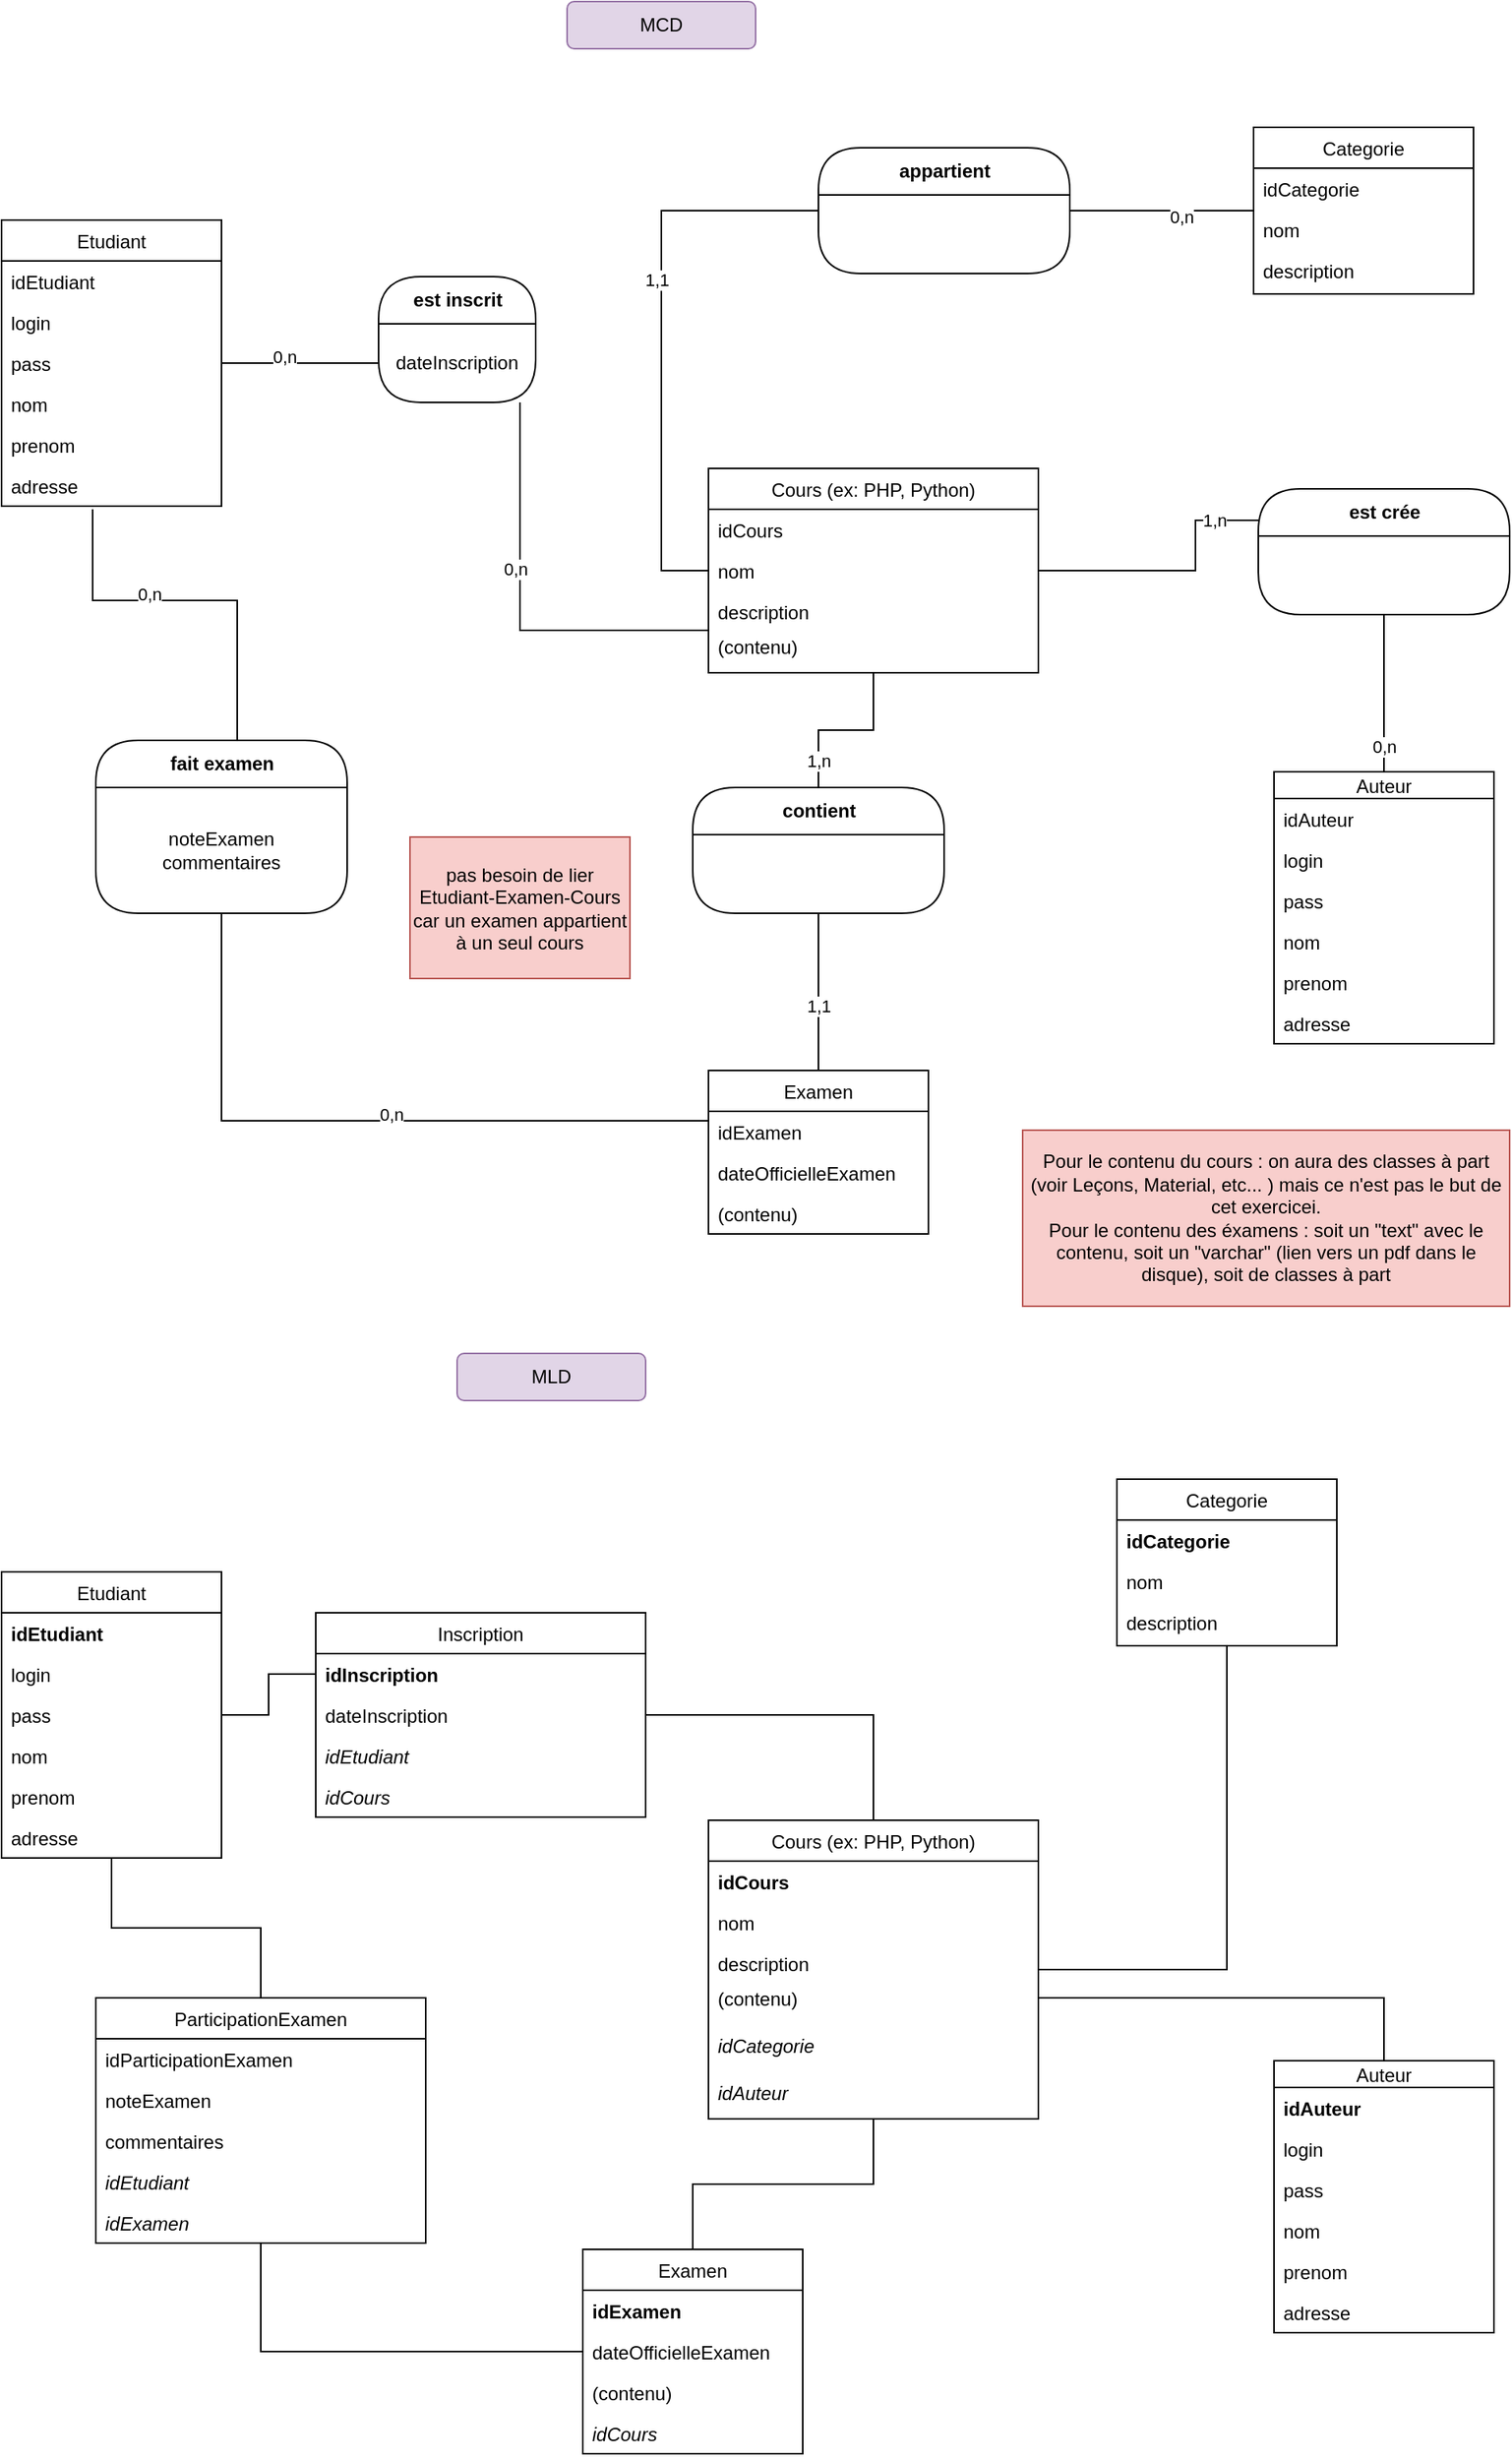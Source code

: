 <mxfile version="13.3.5" type="device"><diagram id="swlAfSubF4snwdrS_V_R" name="Page-1"><mxGraphModel dx="1024" dy="592" grid="1" gridSize="10" guides="1" tooltips="1" connect="1" arrows="1" fold="1" page="1" pageScale="1" pageWidth="827" pageHeight="1169" math="0" shadow="0"><root><mxCell id="0"/><mxCell id="1" parent="0"/><mxCell id="byrTLffIaPx_7mWtI4cH-15" style="edgeStyle=orthogonalEdgeStyle;rounded=0;orthogonalLoop=1;jettySize=auto;html=1;endArrow=none;endFill=0;" parent="1" source="byrTLffIaPx_7mWtI4cH-1" target="byrTLffIaPx_7mWtI4cH-13" edge="1"><mxGeometry relative="1" as="geometry"/></mxCell><mxCell id="byrTLffIaPx_7mWtI4cH-18" value="0,n" style="edgeLabel;html=1;align=center;verticalAlign=middle;resizable=0;points=[];" parent="byrTLffIaPx_7mWtI4cH-15" vertex="1" connectable="0"><mxGeometry x="-0.214" y="4" relative="1" as="geometry"><mxPoint as="offset"/></mxGeometry></mxCell><mxCell id="byrTLffIaPx_7mWtI4cH-40" style="edgeStyle=orthogonalEdgeStyle;rounded=0;orthogonalLoop=1;jettySize=auto;html=1;entryX=1;entryY=0.5;entryDx=0;entryDy=0;endArrow=none;endFill=0;" parent="1" source="EvRIWzelWmG3uLRcyJ8q-20" target="byrTLffIaPx_7mWtI4cH-37" edge="1"><mxGeometry relative="1" as="geometry"><mxPoint x="630" y="429" as="sourcePoint"/><Array as="points"><mxPoint x="790" y="360"/><mxPoint x="790" y="392"/></Array></mxGeometry></mxCell><mxCell id="byrTLffIaPx_7mWtI4cH-53" value="1,n" style="edgeLabel;html=1;align=center;verticalAlign=middle;resizable=0;points=[];" parent="byrTLffIaPx_7mWtI4cH-40" vertex="1" connectable="0"><mxGeometry x="-0.673" relative="1" as="geometry"><mxPoint as="offset"/></mxGeometry></mxCell><mxCell id="EvRIWzelWmG3uLRcyJ8q-11" value="appartient" style="swimlane;html=1;fontStyle=1;align=center;verticalAlign=middle;childLayout=stackLayout;horizontal=1;startSize=30;horizontalStack=0;resizeParent=0;resizeLast=1;container=0;fontColor=#000000;collapsible=0;rounded=1;arcSize=30;swimlaneFillColor=#FFFFFF;dropTarget=0;fillColor=#FFFFFF;" parent="1" vertex="1"><mxGeometry x="550" y="123" width="160" height="80" as="geometry"/></mxCell><mxCell id="EvRIWzelWmG3uLRcyJ8q-2" value="Categorie" style="swimlane;fontStyle=0;childLayout=stackLayout;horizontal=1;startSize=26;fillColor=none;horizontalStack=0;resizeParent=1;resizeParentMax=0;resizeLast=0;collapsible=1;marginBottom=0;strokeColor=#000000;" parent="1" vertex="1"><mxGeometry x="827" y="110" width="140" height="106" as="geometry"/></mxCell><mxCell id="EvRIWzelWmG3uLRcyJ8q-3" value="idCategorie" style="text;strokeColor=none;fillColor=none;align=left;verticalAlign=top;spacingLeft=4;spacingRight=4;overflow=hidden;rotatable=0;points=[[0,0.5],[1,0.5]];portConstraint=eastwest;" parent="EvRIWzelWmG3uLRcyJ8q-2" vertex="1"><mxGeometry y="26" width="140" height="26" as="geometry"/></mxCell><mxCell id="EvRIWzelWmG3uLRcyJ8q-4" value="nom&#10;" style="text;strokeColor=none;fillColor=none;align=left;verticalAlign=top;spacingLeft=4;spacingRight=4;overflow=hidden;rotatable=0;points=[[0,0.5],[1,0.5]];portConstraint=eastwest;" parent="EvRIWzelWmG3uLRcyJ8q-2" vertex="1"><mxGeometry y="52" width="140" height="26" as="geometry"/></mxCell><mxCell id="EvRIWzelWmG3uLRcyJ8q-5" value="description" style="text;strokeColor=none;fillColor=none;align=left;verticalAlign=top;spacingLeft=4;spacingRight=4;overflow=hidden;rotatable=0;points=[[0,0.5],[1,0.5]];portConstraint=eastwest;" parent="EvRIWzelWmG3uLRcyJ8q-2" vertex="1"><mxGeometry y="78" width="140" height="28" as="geometry"/></mxCell><mxCell id="byrTLffIaPx_7mWtI4cH-61" style="edgeStyle=orthogonalEdgeStyle;rounded=0;orthogonalLoop=1;jettySize=auto;html=1;endArrow=none;endFill=0;" parent="1" source="byrTLffIaPx_7mWtI4cH-13" target="byrTLffIaPx_7mWtI4cH-36" edge="1"><mxGeometry relative="1" as="geometry"><Array as="points"><mxPoint x="360" y="430"/></Array></mxGeometry></mxCell><mxCell id="byrTLffIaPx_7mWtI4cH-62" value="0,n" style="edgeLabel;html=1;align=center;verticalAlign=middle;resizable=0;points=[];" parent="byrTLffIaPx_7mWtI4cH-61" vertex="1" connectable="0"><mxGeometry x="-0.199" y="-3" relative="1" as="geometry"><mxPoint as="offset"/></mxGeometry></mxCell><mxCell id="m_fleT36D6ojKhxi2ubA-2" style="edgeStyle=orthogonalEdgeStyle;rounded=0;orthogonalLoop=1;jettySize=auto;html=1;endArrow=none;endFill=0;" parent="1" source="EvRIWzelWmG3uLRcyJ8q-15" target="EvRIWzelWmG3uLRcyJ8q-20" edge="1"><mxGeometry relative="1" as="geometry"><mxPoint x="820" y="416" as="sourcePoint"/><mxPoint x="740" y="429" as="targetPoint"/></mxGeometry></mxCell><mxCell id="m_fleT36D6ojKhxi2ubA-4" value="0,n" style="edgeLabel;html=1;align=center;verticalAlign=middle;resizable=0;points=[];" parent="m_fleT36D6ojKhxi2ubA-2" vertex="1" connectable="0"><mxGeometry x="-0.673" relative="1" as="geometry"><mxPoint as="offset"/></mxGeometry></mxCell><mxCell id="EvRIWzelWmG3uLRcyJ8q-9" style="edgeStyle=orthogonalEdgeStyle;rounded=0;orthogonalLoop=1;jettySize=auto;html=1;endArrow=none;endFill=0;" parent="1" source="EvRIWzelWmG3uLRcyJ8q-2" target="EvRIWzelWmG3uLRcyJ8q-11" edge="1"><mxGeometry relative="1" as="geometry"><mxPoint x="595" y="95" as="sourcePoint"/><mxPoint x="735" y="165" as="targetPoint"/></mxGeometry></mxCell><mxCell id="EvRIWzelWmG3uLRcyJ8q-10" value="0,n" style="edgeLabel;html=1;align=center;verticalAlign=middle;resizable=0;points=[];" parent="EvRIWzelWmG3uLRcyJ8q-9" vertex="1" connectable="0"><mxGeometry x="-0.214" y="4" relative="1" as="geometry"><mxPoint as="offset"/></mxGeometry></mxCell><mxCell id="EvRIWzelWmG3uLRcyJ8q-13" style="edgeStyle=orthogonalEdgeStyle;rounded=0;orthogonalLoop=1;jettySize=auto;html=1;endArrow=none;endFill=0;" parent="1" source="EvRIWzelWmG3uLRcyJ8q-11" target="byrTLffIaPx_7mWtI4cH-36" edge="1"><mxGeometry relative="1" as="geometry"><mxPoint x="792.06" y="307.99" as="targetPoint"/><mxPoint x="490" y="140" as="sourcePoint"/><Array as="points"><mxPoint x="450" y="163"/></Array></mxGeometry></mxCell><mxCell id="EvRIWzelWmG3uLRcyJ8q-14" value="1,1" style="edgeLabel;html=1;align=center;verticalAlign=middle;resizable=0;points=[];" parent="EvRIWzelWmG3uLRcyJ8q-13" vertex="1" connectable="0"><mxGeometry x="-0.199" y="-3" relative="1" as="geometry"><mxPoint as="offset"/></mxGeometry></mxCell><mxCell id="byrTLffIaPx_7mWtI4cH-1" value="Etudiant" style="swimlane;fontStyle=0;childLayout=stackLayout;horizontal=1;startSize=26;fillColor=none;horizontalStack=0;resizeParent=1;resizeParentMax=0;resizeLast=0;collapsible=1;marginBottom=0;" parent="1" vertex="1"><mxGeometry x="30" y="169" width="140" height="182" as="geometry"/></mxCell><mxCell id="byrTLffIaPx_7mWtI4cH-2" value="idEtudiant" style="text;strokeColor=none;fillColor=none;align=left;verticalAlign=top;spacingLeft=4;spacingRight=4;overflow=hidden;rotatable=0;points=[[0,0.5],[1,0.5]];portConstraint=eastwest;" parent="byrTLffIaPx_7mWtI4cH-1" vertex="1"><mxGeometry y="26" width="140" height="26" as="geometry"/></mxCell><mxCell id="EvRIWzelWmG3uLRcyJ8q-23" value="login" style="text;strokeColor=none;fillColor=none;align=left;verticalAlign=top;spacingLeft=4;spacingRight=4;overflow=hidden;rotatable=0;points=[[0,0.5],[1,0.5]];portConstraint=eastwest;" parent="byrTLffIaPx_7mWtI4cH-1" vertex="1"><mxGeometry y="52" width="140" height="26" as="geometry"/></mxCell><mxCell id="EvRIWzelWmG3uLRcyJ8q-24" value="pass&#10;" style="text;strokeColor=none;fillColor=none;align=left;verticalAlign=top;spacingLeft=4;spacingRight=4;overflow=hidden;rotatable=0;points=[[0,0.5],[1,0.5]];portConstraint=eastwest;" parent="byrTLffIaPx_7mWtI4cH-1" vertex="1"><mxGeometry y="78" width="140" height="26" as="geometry"/></mxCell><mxCell id="byrTLffIaPx_7mWtI4cH-9" value="nom" style="text;strokeColor=none;fillColor=none;align=left;verticalAlign=top;spacingLeft=4;spacingRight=4;overflow=hidden;rotatable=0;points=[[0,0.5],[1,0.5]];portConstraint=eastwest;" parent="byrTLffIaPx_7mWtI4cH-1" vertex="1"><mxGeometry y="104" width="140" height="26" as="geometry"/></mxCell><mxCell id="byrTLffIaPx_7mWtI4cH-3" value="prenom" style="text;strokeColor=none;fillColor=none;align=left;verticalAlign=top;spacingLeft=4;spacingRight=4;overflow=hidden;rotatable=0;points=[[0,0.5],[1,0.5]];portConstraint=eastwest;" parent="byrTLffIaPx_7mWtI4cH-1" vertex="1"><mxGeometry y="130" width="140" height="26" as="geometry"/></mxCell><mxCell id="byrTLffIaPx_7mWtI4cH-4" value="adresse" style="text;strokeColor=none;fillColor=none;align=left;verticalAlign=top;spacingLeft=4;spacingRight=4;overflow=hidden;rotatable=0;points=[[0,0.5],[1,0.5]];portConstraint=eastwest;" parent="byrTLffIaPx_7mWtI4cH-1" vertex="1"><mxGeometry y="156" width="140" height="26" as="geometry"/></mxCell><mxCell id="qUJ9Lxqkt4SE18Bh-Qb3-8" style="edgeStyle=orthogonalEdgeStyle;rounded=0;orthogonalLoop=1;jettySize=auto;html=1;endArrow=none;endFill=0;exitX=0.5;exitY=0;exitDx=0;exitDy=0;" parent="1" source="qUJ9Lxqkt4SE18Bh-Qb3-12" target="byrTLffIaPx_7mWtI4cH-36" edge="1"><mxGeometry relative="1" as="geometry"><mxPoint x="150" y="525.5" as="sourcePoint"/><mxPoint x="70" y="488.5" as="targetPoint"/></mxGeometry></mxCell><mxCell id="qUJ9Lxqkt4SE18Bh-Qb3-9" value="1,n" style="edgeLabel;html=1;align=center;verticalAlign=middle;resizable=0;points=[];" parent="qUJ9Lxqkt4SE18Bh-Qb3-8" vertex="1" connectable="0"><mxGeometry x="-0.673" relative="1" as="geometry"><mxPoint as="offset"/></mxGeometry></mxCell><mxCell id="qUJ9Lxqkt4SE18Bh-Qb3-10" style="edgeStyle=orthogonalEdgeStyle;rounded=0;orthogonalLoop=1;jettySize=auto;html=1;endArrow=none;endFill=0;exitX=0.5;exitY=0;exitDx=0;exitDy=0;" parent="1" source="qUJ9Lxqkt4SE18Bh-Qb3-1" target="qUJ9Lxqkt4SE18Bh-Qb3-12" edge="1"><mxGeometry relative="1" as="geometry"><mxPoint x="380" y="510" as="sourcePoint"/><mxPoint x="260" y="525.5" as="targetPoint"/></mxGeometry></mxCell><mxCell id="qUJ9Lxqkt4SE18Bh-Qb3-11" value="1,1" style="edgeLabel;html=1;align=center;verticalAlign=middle;resizable=0;points=[];" parent="qUJ9Lxqkt4SE18Bh-Qb3-10" vertex="1" connectable="0"><mxGeometry x="-0.673" relative="1" as="geometry"><mxPoint y="-25" as="offset"/></mxGeometry></mxCell><mxCell id="qUJ9Lxqkt4SE18Bh-Qb3-15" style="edgeStyle=orthogonalEdgeStyle;rounded=0;orthogonalLoop=1;jettySize=auto;html=1;endArrow=none;endFill=0;exitX=0.414;exitY=1.077;exitDx=0;exitDy=0;exitPerimeter=0;" parent="1" source="byrTLffIaPx_7mWtI4cH-4" target="qUJ9Lxqkt4SE18Bh-Qb3-13" edge="1"><mxGeometry relative="1" as="geometry"><mxPoint x="180" y="270" as="sourcePoint"/><mxPoint x="180" y="470" as="targetPoint"/><Array as="points"><mxPoint x="88" y="411"/><mxPoint x="180" y="411"/></Array></mxGeometry></mxCell><mxCell id="qUJ9Lxqkt4SE18Bh-Qb3-16" value="0,n" style="edgeLabel;html=1;align=center;verticalAlign=middle;resizable=0;points=[];" parent="qUJ9Lxqkt4SE18Bh-Qb3-15" vertex="1" connectable="0"><mxGeometry x="-0.214" y="4" relative="1" as="geometry"><mxPoint as="offset"/></mxGeometry></mxCell><mxCell id="qUJ9Lxqkt4SE18Bh-Qb3-13" value="fait examen" style="swimlane;html=1;fontStyle=1;align=center;verticalAlign=middle;childLayout=stackLayout;horizontal=1;startSize=30;horizontalStack=0;resizeParent=0;resizeLast=1;container=0;fontColor=#000000;collapsible=0;rounded=1;arcSize=30;swimlaneFillColor=#FFFFFF;dropTarget=0;fillColor=#FFFFFF;" parent="1" vertex="1"><mxGeometry x="90" y="500" width="160" height="110" as="geometry"/></mxCell><mxCell id="qUJ9Lxqkt4SE18Bh-Qb3-14" value="noteExamen&lt;br&gt;commentaires" style="text;html=1;strokeColor=none;fillColor=none;align=center;verticalAlign=middle;spacingLeft=4;spacingRight=4;whiteSpace=wrap;overflow=hidden;rotatable=0;fontColor=#000000;" parent="qUJ9Lxqkt4SE18Bh-Qb3-13" vertex="1"><mxGeometry y="30" width="160" height="80" as="geometry"/></mxCell><mxCell id="qUJ9Lxqkt4SE18Bh-Qb3-23" value="noteExamen&lt;br&gt;commentaires" style="text;html=1;strokeColor=none;fillColor=none;align=center;verticalAlign=middle;spacingLeft=4;spacingRight=4;whiteSpace=wrap;overflow=hidden;rotatable=0;fontColor=#000000;" parent="qUJ9Lxqkt4SE18Bh-Qb3-13" vertex="1"><mxGeometry y="110" width="160" as="geometry"/></mxCell><mxCell id="byrTLffIaPx_7mWtI4cH-36" value="Cours (ex: PHP, Python)" style="swimlane;fontStyle=0;childLayout=stackLayout;horizontal=1;startSize=26;fillColor=none;horizontalStack=0;resizeParent=1;resizeParentMax=0;resizeLast=0;collapsible=1;marginBottom=0;strokeColor=#000000;" parent="1" vertex="1"><mxGeometry x="480" y="327" width="210" height="130" as="geometry"/></mxCell><mxCell id="EvRIWzelWmG3uLRcyJ8q-1" value="idCours" style="text;strokeColor=none;fillColor=none;align=left;verticalAlign=top;spacingLeft=4;spacingRight=4;overflow=hidden;rotatable=0;points=[[0,0.5],[1,0.5]];portConstraint=eastwest;" parent="byrTLffIaPx_7mWtI4cH-36" vertex="1"><mxGeometry y="26" width="210" height="26" as="geometry"/></mxCell><mxCell id="byrTLffIaPx_7mWtI4cH-37" value="nom" style="text;strokeColor=none;fillColor=none;align=left;verticalAlign=top;spacingLeft=4;spacingRight=4;overflow=hidden;rotatable=0;points=[[0,0.5],[1,0.5]];portConstraint=eastwest;" parent="byrTLffIaPx_7mWtI4cH-36" vertex="1"><mxGeometry y="52" width="210" height="26" as="geometry"/></mxCell><mxCell id="byrTLffIaPx_7mWtI4cH-38" value="description" style="text;strokeColor=none;fillColor=none;align=left;verticalAlign=top;spacingLeft=4;spacingRight=4;overflow=hidden;rotatable=0;points=[[0,0.5],[1,0.5]];portConstraint=eastwest;" parent="byrTLffIaPx_7mWtI4cH-36" vertex="1"><mxGeometry y="78" width="210" height="22" as="geometry"/></mxCell><mxCell id="qUJ9Lxqkt4SE18Bh-Qb3-22" value="(contenu)" style="text;strokeColor=none;fillColor=none;align=left;verticalAlign=top;spacingLeft=4;spacingRight=4;overflow=hidden;rotatable=0;points=[[0,0.5],[1,0.5]];portConstraint=eastwest;" parent="byrTLffIaPx_7mWtI4cH-36" vertex="1"><mxGeometry y="100" width="210" height="30" as="geometry"/></mxCell><mxCell id="EvRIWzelWmG3uLRcyJ8q-15" value="Auteur" style="swimlane;fontStyle=0;childLayout=stackLayout;horizontal=1;startSize=17;fillColor=none;horizontalStack=0;resizeParent=1;resizeParentMax=0;resizeLast=0;collapsible=1;marginBottom=0;" parent="1" vertex="1"><mxGeometry x="840" y="520" width="140" height="173" as="geometry"/></mxCell><mxCell id="EvRIWzelWmG3uLRcyJ8q-16" value="idAuteur" style="text;strokeColor=none;fillColor=none;align=left;verticalAlign=top;spacingLeft=4;spacingRight=4;overflow=hidden;rotatable=0;points=[[0,0.5],[1,0.5]];portConstraint=eastwest;" parent="EvRIWzelWmG3uLRcyJ8q-15" vertex="1"><mxGeometry y="17" width="140" height="26" as="geometry"/></mxCell><mxCell id="EvRIWzelWmG3uLRcyJ8q-21" value="login" style="text;strokeColor=none;fillColor=none;align=left;verticalAlign=top;spacingLeft=4;spacingRight=4;overflow=hidden;rotatable=0;points=[[0,0.5],[1,0.5]];portConstraint=eastwest;" parent="EvRIWzelWmG3uLRcyJ8q-15" vertex="1"><mxGeometry y="43" width="140" height="26" as="geometry"/></mxCell><mxCell id="EvRIWzelWmG3uLRcyJ8q-22" value="pass" style="text;strokeColor=none;fillColor=none;align=left;verticalAlign=top;spacingLeft=4;spacingRight=4;overflow=hidden;rotatable=0;points=[[0,0.5],[1,0.5]];portConstraint=eastwest;" parent="EvRIWzelWmG3uLRcyJ8q-15" vertex="1"><mxGeometry y="69" width="140" height="26" as="geometry"/></mxCell><mxCell id="EvRIWzelWmG3uLRcyJ8q-17" value="nom" style="text;strokeColor=none;fillColor=none;align=left;verticalAlign=top;spacingLeft=4;spacingRight=4;overflow=hidden;rotatable=0;points=[[0,0.5],[1,0.5]];portConstraint=eastwest;" parent="EvRIWzelWmG3uLRcyJ8q-15" vertex="1"><mxGeometry y="95" width="140" height="26" as="geometry"/></mxCell><mxCell id="EvRIWzelWmG3uLRcyJ8q-18" value="prenom" style="text;strokeColor=none;fillColor=none;align=left;verticalAlign=top;spacingLeft=4;spacingRight=4;overflow=hidden;rotatable=0;points=[[0,0.5],[1,0.5]];portConstraint=eastwest;" parent="EvRIWzelWmG3uLRcyJ8q-15" vertex="1"><mxGeometry y="121" width="140" height="26" as="geometry"/></mxCell><mxCell id="EvRIWzelWmG3uLRcyJ8q-19" value="adresse" style="text;strokeColor=none;fillColor=none;align=left;verticalAlign=top;spacingLeft=4;spacingRight=4;overflow=hidden;rotatable=0;points=[[0,0.5],[1,0.5]];portConstraint=eastwest;" parent="EvRIWzelWmG3uLRcyJ8q-15" vertex="1"><mxGeometry y="147" width="140" height="26" as="geometry"/></mxCell><mxCell id="qUJ9Lxqkt4SE18Bh-Qb3-19" style="edgeStyle=orthogonalEdgeStyle;rounded=0;orthogonalLoop=1;jettySize=auto;html=1;endArrow=none;endFill=0;" parent="1" source="qUJ9Lxqkt4SE18Bh-Qb3-14" target="qUJ9Lxqkt4SE18Bh-Qb3-1" edge="1"><mxGeometry relative="1" as="geometry"><Array as="points"><mxPoint x="170" y="742"/></Array></mxGeometry></mxCell><mxCell id="qUJ9Lxqkt4SE18Bh-Qb3-21" value="0,n" style="edgeLabel;html=1;align=center;verticalAlign=middle;resizable=0;points=[];" parent="qUJ9Lxqkt4SE18Bh-Qb3-19" vertex="1" connectable="0"><mxGeometry x="0.083" y="4" relative="1" as="geometry"><mxPoint as="offset"/></mxGeometry></mxCell><mxCell id="qUJ9Lxqkt4SE18Bh-Qb3-12" value="contient" style="swimlane;html=1;fontStyle=1;align=center;verticalAlign=middle;childLayout=stackLayout;horizontal=1;startSize=30;horizontalStack=0;resizeParent=0;resizeLast=1;container=0;fontColor=#000000;collapsible=0;rounded=1;arcSize=30;swimlaneFillColor=#FFFFFF;dropTarget=0;fillColor=#FFFFFF;" parent="1" vertex="1"><mxGeometry x="470" y="530" width="160" height="80" as="geometry"/></mxCell><mxCell id="byrTLffIaPx_7mWtI4cH-12" value="est inscrit" style="swimlane;html=1;fontStyle=1;align=center;verticalAlign=middle;childLayout=stackLayout;horizontal=1;startSize=30;horizontalStack=0;resizeParent=0;resizeLast=1;container=0;fontColor=#000000;collapsible=0;rounded=1;arcSize=30;swimlaneFillColor=#FFFFFF;dropTarget=0;fillColor=#FFFFFF;" parent="1" vertex="1"><mxGeometry x="270" y="205" width="100" height="80" as="geometry"/></mxCell><mxCell id="byrTLffIaPx_7mWtI4cH-13" value="dateInscription&lt;br&gt;" style="text;html=1;strokeColor=none;fillColor=none;align=center;verticalAlign=middle;spacingLeft=4;spacingRight=4;whiteSpace=wrap;overflow=hidden;rotatable=0;fontColor=#000000;" parent="byrTLffIaPx_7mWtI4cH-12" vertex="1"><mxGeometry y="30" width="100" height="50" as="geometry"/></mxCell><mxCell id="qUJ9Lxqkt4SE18Bh-Qb3-25" value="pas besoin de lier Etudiant-Examen-Cours car un examen appartient à un seul cours" style="text;html=1;strokeColor=#b85450;fillColor=#f8cecc;align=center;verticalAlign=middle;whiteSpace=wrap;rounded=0;" parent="1" vertex="1"><mxGeometry x="290" y="561.5" width="140" height="90" as="geometry"/></mxCell><mxCell id="qUJ9Lxqkt4SE18Bh-Qb3-33" value="Pour le contenu du cours : on aura des classes à part (voir Leçons, Material, etc... ) mais ce n'est pas le but de cet exercicei.&lt;br&gt;Pour le contenu des éxamens : soit un &quot;text&quot; avec le contenu, soit un &quot;varchar&quot; (lien vers un pdf dans le disque), soit de classes à part" style="text;html=1;strokeColor=#b85450;fillColor=#f8cecc;align=center;verticalAlign=middle;whiteSpace=wrap;rounded=0;" parent="1" vertex="1"><mxGeometry x="680" y="748" width="310" height="112" as="geometry"/></mxCell><mxCell id="EvRIWzelWmG3uLRcyJ8q-20" value="est crée" style="swimlane;html=1;fontStyle=1;align=center;verticalAlign=middle;childLayout=stackLayout;horizontal=1;startSize=30;horizontalStack=0;resizeParent=0;resizeLast=1;container=0;fontColor=#000000;collapsible=0;rounded=1;arcSize=30;swimlaneFillColor=#FFFFFF;dropTarget=0;fillColor=#FFFFFF;" parent="1" vertex="1"><mxGeometry x="830" y="340" width="160" height="80" as="geometry"/></mxCell><mxCell id="paAZz7RUjb3XJykm6rnY-47" style="edgeStyle=orthogonalEdgeStyle;rounded=0;orthogonalLoop=1;jettySize=auto;html=1;endArrow=none;endFill=0;" parent="1" source="paAZz7RUjb3XJykm6rnY-12" target="paAZz7RUjb3XJykm6rnY-17" edge="1"><mxGeometry relative="1" as="geometry"><Array as="points"><mxPoint x="910" y="1300"/></Array></mxGeometry></mxCell><mxCell id="paAZz7RUjb3XJykm6rnY-33" style="edgeStyle=orthogonalEdgeStyle;rounded=0;orthogonalLoop=1;jettySize=auto;html=1;entryX=0;entryY=0.5;entryDx=0;entryDy=0;endArrow=none;endFill=0;" parent="1" source="paAZz7RUjb3XJykm6rnY-5" target="paAZz7RUjb3XJykm6rnY-29" edge="1"><mxGeometry relative="1" as="geometry"/></mxCell><mxCell id="paAZz7RUjb3XJykm6rnY-41" style="edgeStyle=orthogonalEdgeStyle;rounded=0;orthogonalLoop=1;jettySize=auto;html=1;endArrow=none;endFill=0;" parent="1" source="paAZz7RUjb3XJykm6rnY-5" target="paAZz7RUjb3XJykm6rnY-36" edge="1"><mxGeometry relative="1" as="geometry"/></mxCell><mxCell id="paAZz7RUjb3XJykm6rnY-5" value="Etudiant" style="swimlane;fontStyle=0;childLayout=stackLayout;horizontal=1;startSize=26;fillColor=none;horizontalStack=0;resizeParent=1;resizeParentMax=0;resizeLast=0;collapsible=1;marginBottom=0;" parent="1" vertex="1"><mxGeometry x="30" y="1029" width="140" height="182" as="geometry"/></mxCell><mxCell id="paAZz7RUjb3XJykm6rnY-6" value="idEtudiant" style="text;strokeColor=none;fillColor=none;align=left;verticalAlign=top;spacingLeft=4;spacingRight=4;overflow=hidden;rotatable=0;points=[[0,0.5],[1,0.5]];portConstraint=eastwest;fontStyle=1" parent="paAZz7RUjb3XJykm6rnY-5" vertex="1"><mxGeometry y="26" width="140" height="26" as="geometry"/></mxCell><mxCell id="paAZz7RUjb3XJykm6rnY-7" value="login" style="text;strokeColor=none;fillColor=none;align=left;verticalAlign=top;spacingLeft=4;spacingRight=4;overflow=hidden;rotatable=0;points=[[0,0.5],[1,0.5]];portConstraint=eastwest;" parent="paAZz7RUjb3XJykm6rnY-5" vertex="1"><mxGeometry y="52" width="140" height="26" as="geometry"/></mxCell><mxCell id="paAZz7RUjb3XJykm6rnY-8" value="pass&#10;" style="text;strokeColor=none;fillColor=none;align=left;verticalAlign=top;spacingLeft=4;spacingRight=4;overflow=hidden;rotatable=0;points=[[0,0.5],[1,0.5]];portConstraint=eastwest;" parent="paAZz7RUjb3XJykm6rnY-5" vertex="1"><mxGeometry y="78" width="140" height="26" as="geometry"/></mxCell><mxCell id="paAZz7RUjb3XJykm6rnY-9" value="nom" style="text;strokeColor=none;fillColor=none;align=left;verticalAlign=top;spacingLeft=4;spacingRight=4;overflow=hidden;rotatable=0;points=[[0,0.5],[1,0.5]];portConstraint=eastwest;" parent="paAZz7RUjb3XJykm6rnY-5" vertex="1"><mxGeometry y="104" width="140" height="26" as="geometry"/></mxCell><mxCell id="paAZz7RUjb3XJykm6rnY-10" value="prenom" style="text;strokeColor=none;fillColor=none;align=left;verticalAlign=top;spacingLeft=4;spacingRight=4;overflow=hidden;rotatable=0;points=[[0,0.5],[1,0.5]];portConstraint=eastwest;" parent="paAZz7RUjb3XJykm6rnY-5" vertex="1"><mxGeometry y="130" width="140" height="26" as="geometry"/></mxCell><mxCell id="paAZz7RUjb3XJykm6rnY-11" value="adresse" style="text;strokeColor=none;fillColor=none;align=left;verticalAlign=top;spacingLeft=4;spacingRight=4;overflow=hidden;rotatable=0;points=[[0,0.5],[1,0.5]];portConstraint=eastwest;" parent="paAZz7RUjb3XJykm6rnY-5" vertex="1"><mxGeometry y="156" width="140" height="26" as="geometry"/></mxCell><mxCell id="paAZz7RUjb3XJykm6rnY-46" style="edgeStyle=orthogonalEdgeStyle;rounded=0;orthogonalLoop=1;jettySize=auto;html=1;endArrow=none;endFill=0;" parent="1" source="paAZz7RUjb3XJykm6rnY-12" target="paAZz7RUjb3XJykm6rnY-1" edge="1"><mxGeometry relative="1" as="geometry"/></mxCell><mxCell id="paAZz7RUjb3XJykm6rnY-12" value="Cours (ex: PHP, Python)" style="swimlane;fontStyle=0;childLayout=stackLayout;horizontal=1;startSize=26;fillColor=none;horizontalStack=0;resizeParent=1;resizeParentMax=0;resizeLast=0;collapsible=1;marginBottom=0;strokeColor=#000000;" parent="1" vertex="1"><mxGeometry x="480" y="1187" width="210" height="190" as="geometry"/></mxCell><mxCell id="paAZz7RUjb3XJykm6rnY-13" value="idCours" style="text;strokeColor=none;fillColor=none;align=left;verticalAlign=top;spacingLeft=4;spacingRight=4;overflow=hidden;rotatable=0;points=[[0,0.5],[1,0.5]];portConstraint=eastwest;fontStyle=1" parent="paAZz7RUjb3XJykm6rnY-12" vertex="1"><mxGeometry y="26" width="210" height="26" as="geometry"/></mxCell><mxCell id="paAZz7RUjb3XJykm6rnY-14" value="nom" style="text;strokeColor=none;fillColor=none;align=left;verticalAlign=top;spacingLeft=4;spacingRight=4;overflow=hidden;rotatable=0;points=[[0,0.5],[1,0.5]];portConstraint=eastwest;" parent="paAZz7RUjb3XJykm6rnY-12" vertex="1"><mxGeometry y="52" width="210" height="26" as="geometry"/></mxCell><mxCell id="paAZz7RUjb3XJykm6rnY-15" value="description" style="text;strokeColor=none;fillColor=none;align=left;verticalAlign=top;spacingLeft=4;spacingRight=4;overflow=hidden;rotatable=0;points=[[0,0.5],[1,0.5]];portConstraint=eastwest;" parent="paAZz7RUjb3XJykm6rnY-12" vertex="1"><mxGeometry y="78" width="210" height="22" as="geometry"/></mxCell><mxCell id="paAZz7RUjb3XJykm6rnY-16" value="(contenu)" style="text;strokeColor=none;fillColor=none;align=left;verticalAlign=top;spacingLeft=4;spacingRight=4;overflow=hidden;rotatable=0;points=[[0,0.5],[1,0.5]];portConstraint=eastwest;" parent="paAZz7RUjb3XJykm6rnY-12" vertex="1"><mxGeometry y="100" width="210" height="30" as="geometry"/></mxCell><mxCell id="paAZz7RUjb3XJykm6rnY-45" value="idCategorie" style="text;strokeColor=none;fillColor=none;align=left;verticalAlign=top;spacingLeft=4;spacingRight=4;overflow=hidden;rotatable=0;points=[[0,0.5],[1,0.5]];portConstraint=eastwest;fontStyle=2" parent="paAZz7RUjb3XJykm6rnY-12" vertex="1"><mxGeometry y="130" width="210" height="30" as="geometry"/></mxCell><mxCell id="paAZz7RUjb3XJykm6rnY-48" value="idAuteur" style="text;strokeColor=none;fillColor=none;align=left;verticalAlign=top;spacingLeft=4;spacingRight=4;overflow=hidden;rotatable=0;points=[[0,0.5],[1,0.5]];portConstraint=eastwest;fontStyle=2" parent="paAZz7RUjb3XJykm6rnY-12" vertex="1"><mxGeometry y="160" width="210" height="30" as="geometry"/></mxCell><mxCell id="qUJ9Lxqkt4SE18Bh-Qb3-1" value="Examen" style="swimlane;fontStyle=0;childLayout=stackLayout;horizontal=1;startSize=26;fillColor=none;horizontalStack=0;resizeParent=1;resizeParentMax=0;resizeLast=0;collapsible=1;marginBottom=0;" parent="1" vertex="1"><mxGeometry x="480" y="710" width="140" height="104" as="geometry"/></mxCell><mxCell id="qUJ9Lxqkt4SE18Bh-Qb3-2" value="idExamen" style="text;strokeColor=none;fillColor=none;align=left;verticalAlign=top;spacingLeft=4;spacingRight=4;overflow=hidden;rotatable=0;points=[[0,0.5],[1,0.5]];portConstraint=eastwest;" parent="qUJ9Lxqkt4SE18Bh-Qb3-1" vertex="1"><mxGeometry y="26" width="140" height="26" as="geometry"/></mxCell><mxCell id="qUJ9Lxqkt4SE18Bh-Qb3-4" value="dateOfficielleExamen" style="text;strokeColor=none;fillColor=none;align=left;verticalAlign=top;spacingLeft=4;spacingRight=4;overflow=hidden;rotatable=0;points=[[0,0.5],[1,0.5]];portConstraint=eastwest;" parent="qUJ9Lxqkt4SE18Bh-Qb3-1" vertex="1"><mxGeometry y="52" width="140" height="26" as="geometry"/></mxCell><mxCell id="qUJ9Lxqkt4SE18Bh-Qb3-3" value="(contenu)" style="text;strokeColor=none;fillColor=none;align=left;verticalAlign=top;spacingLeft=4;spacingRight=4;overflow=hidden;rotatable=0;points=[[0,0.5],[1,0.5]];portConstraint=eastwest;" parent="qUJ9Lxqkt4SE18Bh-Qb3-1" vertex="1"><mxGeometry y="78" width="140" height="26" as="geometry"/></mxCell><mxCell id="paAZz7RUjb3XJykm6rnY-17" value="Auteur" style="swimlane;fontStyle=0;childLayout=stackLayout;horizontal=1;startSize=17;fillColor=none;horizontalStack=0;resizeParent=1;resizeParentMax=0;resizeLast=0;collapsible=1;marginBottom=0;" parent="1" vertex="1"><mxGeometry x="840" y="1340" width="140" height="173" as="geometry"/></mxCell><mxCell id="paAZz7RUjb3XJykm6rnY-18" value="idAuteur" style="text;strokeColor=none;fillColor=none;align=left;verticalAlign=top;spacingLeft=4;spacingRight=4;overflow=hidden;rotatable=0;points=[[0,0.5],[1,0.5]];portConstraint=eastwest;fontStyle=1" parent="paAZz7RUjb3XJykm6rnY-17" vertex="1"><mxGeometry y="17" width="140" height="26" as="geometry"/></mxCell><mxCell id="paAZz7RUjb3XJykm6rnY-19" value="login" style="text;strokeColor=none;fillColor=none;align=left;verticalAlign=top;spacingLeft=4;spacingRight=4;overflow=hidden;rotatable=0;points=[[0,0.5],[1,0.5]];portConstraint=eastwest;" parent="paAZz7RUjb3XJykm6rnY-17" vertex="1"><mxGeometry y="43" width="140" height="26" as="geometry"/></mxCell><mxCell id="paAZz7RUjb3XJykm6rnY-20" value="pass" style="text;strokeColor=none;fillColor=none;align=left;verticalAlign=top;spacingLeft=4;spacingRight=4;overflow=hidden;rotatable=0;points=[[0,0.5],[1,0.5]];portConstraint=eastwest;" parent="paAZz7RUjb3XJykm6rnY-17" vertex="1"><mxGeometry y="69" width="140" height="26" as="geometry"/></mxCell><mxCell id="paAZz7RUjb3XJykm6rnY-21" value="nom" style="text;strokeColor=none;fillColor=none;align=left;verticalAlign=top;spacingLeft=4;spacingRight=4;overflow=hidden;rotatable=0;points=[[0,0.5],[1,0.5]];portConstraint=eastwest;" parent="paAZz7RUjb3XJykm6rnY-17" vertex="1"><mxGeometry y="95" width="140" height="26" as="geometry"/></mxCell><mxCell id="paAZz7RUjb3XJykm6rnY-22" value="prenom" style="text;strokeColor=none;fillColor=none;align=left;verticalAlign=top;spacingLeft=4;spacingRight=4;overflow=hidden;rotatable=0;points=[[0,0.5],[1,0.5]];portConstraint=eastwest;" parent="paAZz7RUjb3XJykm6rnY-17" vertex="1"><mxGeometry y="121" width="140" height="26" as="geometry"/></mxCell><mxCell id="paAZz7RUjb3XJykm6rnY-23" value="adresse" style="text;strokeColor=none;fillColor=none;align=left;verticalAlign=top;spacingLeft=4;spacingRight=4;overflow=hidden;rotatable=0;points=[[0,0.5],[1,0.5]];portConstraint=eastwest;" parent="paAZz7RUjb3XJykm6rnY-17" vertex="1"><mxGeometry y="147" width="140" height="26" as="geometry"/></mxCell><mxCell id="paAZz7RUjb3XJykm6rnY-34" style="edgeStyle=orthogonalEdgeStyle;rounded=0;orthogonalLoop=1;jettySize=auto;html=1;endArrow=none;endFill=0;" parent="1" source="paAZz7RUjb3XJykm6rnY-28" target="paAZz7RUjb3XJykm6rnY-12" edge="1"><mxGeometry relative="1" as="geometry"/></mxCell><mxCell id="paAZz7RUjb3XJykm6rnY-28" value="Inscription" style="swimlane;fontStyle=0;childLayout=stackLayout;horizontal=1;startSize=26;fillColor=none;horizontalStack=0;resizeParent=1;resizeParentMax=0;resizeLast=0;collapsible=1;marginBottom=0;strokeColor=#000000;" parent="1" vertex="1"><mxGeometry x="230" y="1055" width="210" height="130" as="geometry"/></mxCell><mxCell id="paAZz7RUjb3XJykm6rnY-29" value="idInscription" style="text;strokeColor=none;fillColor=none;align=left;verticalAlign=top;spacingLeft=4;spacingRight=4;overflow=hidden;rotatable=0;points=[[0,0.5],[1,0.5]];portConstraint=eastwest;fontStyle=1" parent="paAZz7RUjb3XJykm6rnY-28" vertex="1"><mxGeometry y="26" width="210" height="26" as="geometry"/></mxCell><mxCell id="paAZz7RUjb3XJykm6rnY-30" value="dateInscription" style="text;strokeColor=none;fillColor=none;align=left;verticalAlign=top;spacingLeft=4;spacingRight=4;overflow=hidden;rotatable=0;points=[[0,0.5],[1,0.5]];portConstraint=eastwest;" parent="paAZz7RUjb3XJykm6rnY-28" vertex="1"><mxGeometry y="52" width="210" height="26" as="geometry"/></mxCell><mxCell id="paAZz7RUjb3XJykm6rnY-51" value="idEtudiant" style="text;strokeColor=none;fillColor=none;align=left;verticalAlign=top;spacingLeft=4;spacingRight=4;overflow=hidden;rotatable=0;points=[[0,0.5],[1,0.5]];portConstraint=eastwest;fontStyle=2" parent="paAZz7RUjb3XJykm6rnY-28" vertex="1"><mxGeometry y="78" width="210" height="26" as="geometry"/></mxCell><mxCell id="paAZz7RUjb3XJykm6rnY-52" value="idCours" style="text;strokeColor=none;fillColor=none;align=left;verticalAlign=top;spacingLeft=4;spacingRight=4;overflow=hidden;rotatable=0;points=[[0,0.5],[1,0.5]];portConstraint=eastwest;fontStyle=2" parent="paAZz7RUjb3XJykm6rnY-28" vertex="1"><mxGeometry y="104" width="210" height="26" as="geometry"/></mxCell><mxCell id="paAZz7RUjb3XJykm6rnY-40" style="edgeStyle=orthogonalEdgeStyle;rounded=0;orthogonalLoop=1;jettySize=auto;html=1;endArrow=none;endFill=0;" parent="1" source="paAZz7RUjb3XJykm6rnY-24" target="paAZz7RUjb3XJykm6rnY-36" edge="1"><mxGeometry relative="1" as="geometry"/></mxCell><mxCell id="paAZz7RUjb3XJykm6rnY-43" style="edgeStyle=orthogonalEdgeStyle;rounded=0;orthogonalLoop=1;jettySize=auto;html=1;endArrow=none;endFill=0;" parent="1" source="paAZz7RUjb3XJykm6rnY-24" target="paAZz7RUjb3XJykm6rnY-12" edge="1"><mxGeometry relative="1" as="geometry"/></mxCell><mxCell id="paAZz7RUjb3XJykm6rnY-24" value="Examen" style="swimlane;fontStyle=0;childLayout=stackLayout;horizontal=1;startSize=26;fillColor=none;horizontalStack=0;resizeParent=1;resizeParentMax=0;resizeLast=0;collapsible=1;marginBottom=0;" parent="1" vertex="1"><mxGeometry x="400" y="1460" width="140" height="130" as="geometry"/></mxCell><mxCell id="paAZz7RUjb3XJykm6rnY-25" value="idExamen" style="text;strokeColor=none;fillColor=none;align=left;verticalAlign=top;spacingLeft=4;spacingRight=4;overflow=hidden;rotatable=0;points=[[0,0.5],[1,0.5]];portConstraint=eastwest;fontStyle=1" parent="paAZz7RUjb3XJykm6rnY-24" vertex="1"><mxGeometry y="26" width="140" height="26" as="geometry"/></mxCell><mxCell id="paAZz7RUjb3XJykm6rnY-26" value="dateOfficielleExamen" style="text;strokeColor=none;fillColor=none;align=left;verticalAlign=top;spacingLeft=4;spacingRight=4;overflow=hidden;rotatable=0;points=[[0,0.5],[1,0.5]];portConstraint=eastwest;" parent="paAZz7RUjb3XJykm6rnY-24" vertex="1"><mxGeometry y="52" width="140" height="26" as="geometry"/></mxCell><mxCell id="paAZz7RUjb3XJykm6rnY-27" value="(contenu)" style="text;strokeColor=none;fillColor=none;align=left;verticalAlign=top;spacingLeft=4;spacingRight=4;overflow=hidden;rotatable=0;points=[[0,0.5],[1,0.5]];portConstraint=eastwest;" parent="paAZz7RUjb3XJykm6rnY-24" vertex="1"><mxGeometry y="78" width="140" height="26" as="geometry"/></mxCell><mxCell id="paAZz7RUjb3XJykm6rnY-42" value="idCours" style="text;strokeColor=none;fillColor=none;align=left;verticalAlign=top;spacingLeft=4;spacingRight=4;overflow=hidden;rotatable=0;points=[[0,0.5],[1,0.5]];portConstraint=eastwest;fontStyle=2" parent="paAZz7RUjb3XJykm6rnY-24" vertex="1"><mxGeometry y="104" width="140" height="26" as="geometry"/></mxCell><mxCell id="paAZz7RUjb3XJykm6rnY-36" value="ParticipationExamen" style="swimlane;fontStyle=0;childLayout=stackLayout;horizontal=1;startSize=26;fillColor=none;horizontalStack=0;resizeParent=1;resizeParentMax=0;resizeLast=0;collapsible=1;marginBottom=0;strokeColor=#000000;" parent="1" vertex="1"><mxGeometry x="90" y="1300" width="210" height="156" as="geometry"/></mxCell><mxCell id="paAZz7RUjb3XJykm6rnY-37" value="idParticipationExamen" style="text;strokeColor=none;fillColor=none;align=left;verticalAlign=top;spacingLeft=4;spacingRight=4;overflow=hidden;rotatable=0;points=[[0,0.5],[1,0.5]];portConstraint=eastwest;" parent="paAZz7RUjb3XJykm6rnY-36" vertex="1"><mxGeometry y="26" width="210" height="26" as="geometry"/></mxCell><mxCell id="paAZz7RUjb3XJykm6rnY-38" value="noteExamen" style="text;strokeColor=none;fillColor=none;align=left;verticalAlign=top;spacingLeft=4;spacingRight=4;overflow=hidden;rotatable=0;points=[[0,0.5],[1,0.5]];portConstraint=eastwest;" parent="paAZz7RUjb3XJykm6rnY-36" vertex="1"><mxGeometry y="52" width="210" height="26" as="geometry"/></mxCell><mxCell id="paAZz7RUjb3XJykm6rnY-39" value="commentaires" style="text;strokeColor=none;fillColor=none;align=left;verticalAlign=top;spacingLeft=4;spacingRight=4;overflow=hidden;rotatable=0;points=[[0,0.5],[1,0.5]];portConstraint=eastwest;" parent="paAZz7RUjb3XJykm6rnY-36" vertex="1"><mxGeometry y="78" width="210" height="26" as="geometry"/></mxCell><mxCell id="paAZz7RUjb3XJykm6rnY-53" value="idEtudiant" style="text;strokeColor=none;fillColor=none;align=left;verticalAlign=top;spacingLeft=4;spacingRight=4;overflow=hidden;rotatable=0;points=[[0,0.5],[1,0.5]];portConstraint=eastwest;fontStyle=2" parent="paAZz7RUjb3XJykm6rnY-36" vertex="1"><mxGeometry y="104" width="210" height="26" as="geometry"/></mxCell><mxCell id="paAZz7RUjb3XJykm6rnY-54" value="idExamen" style="text;strokeColor=none;fillColor=none;align=left;verticalAlign=top;spacingLeft=4;spacingRight=4;overflow=hidden;rotatable=0;points=[[0,0.5],[1,0.5]];portConstraint=eastwest;fontStyle=2" parent="paAZz7RUjb3XJykm6rnY-36" vertex="1"><mxGeometry y="130" width="210" height="26" as="geometry"/></mxCell><mxCell id="paAZz7RUjb3XJykm6rnY-1" value="Categorie" style="swimlane;fontStyle=0;childLayout=stackLayout;horizontal=1;startSize=26;fillColor=none;horizontalStack=0;resizeParent=1;resizeParentMax=0;resizeLast=0;collapsible=1;marginBottom=0;strokeColor=#000000;" parent="1" vertex="1"><mxGeometry x="740" y="970" width="140" height="106" as="geometry"/></mxCell><mxCell id="paAZz7RUjb3XJykm6rnY-2" value="idCategorie" style="text;strokeColor=none;fillColor=none;align=left;verticalAlign=top;spacingLeft=4;spacingRight=4;overflow=hidden;rotatable=0;points=[[0,0.5],[1,0.5]];portConstraint=eastwest;fontStyle=1" parent="paAZz7RUjb3XJykm6rnY-1" vertex="1"><mxGeometry y="26" width="140" height="26" as="geometry"/></mxCell><mxCell id="paAZz7RUjb3XJykm6rnY-3" value="nom&#10;" style="text;strokeColor=none;fillColor=none;align=left;verticalAlign=top;spacingLeft=4;spacingRight=4;overflow=hidden;rotatable=0;points=[[0,0.5],[1,0.5]];portConstraint=eastwest;" parent="paAZz7RUjb3XJykm6rnY-1" vertex="1"><mxGeometry y="52" width="140" height="26" as="geometry"/></mxCell><mxCell id="paAZz7RUjb3XJykm6rnY-4" value="description" style="text;strokeColor=none;fillColor=none;align=left;verticalAlign=top;spacingLeft=4;spacingRight=4;overflow=hidden;rotatable=0;points=[[0,0.5],[1,0.5]];portConstraint=eastwest;" parent="paAZz7RUjb3XJykm6rnY-1" vertex="1"><mxGeometry y="78" width="140" height="28" as="geometry"/></mxCell><mxCell id="SSdWdf1tpBd-tzweXAce-1" value="MCD" style="rounded=1;whiteSpace=wrap;html=1;fillColor=#e1d5e7;strokeColor=#9673a6;" vertex="1" parent="1"><mxGeometry x="390" y="30" width="120" height="30" as="geometry"/></mxCell><mxCell id="SSdWdf1tpBd-tzweXAce-2" value="MLD" style="rounded=1;whiteSpace=wrap;html=1;fillColor=#e1d5e7;strokeColor=#9673a6;" vertex="1" parent="1"><mxGeometry x="320" y="890" width="120" height="30" as="geometry"/></mxCell></root></mxGraphModel></diagram></mxfile>